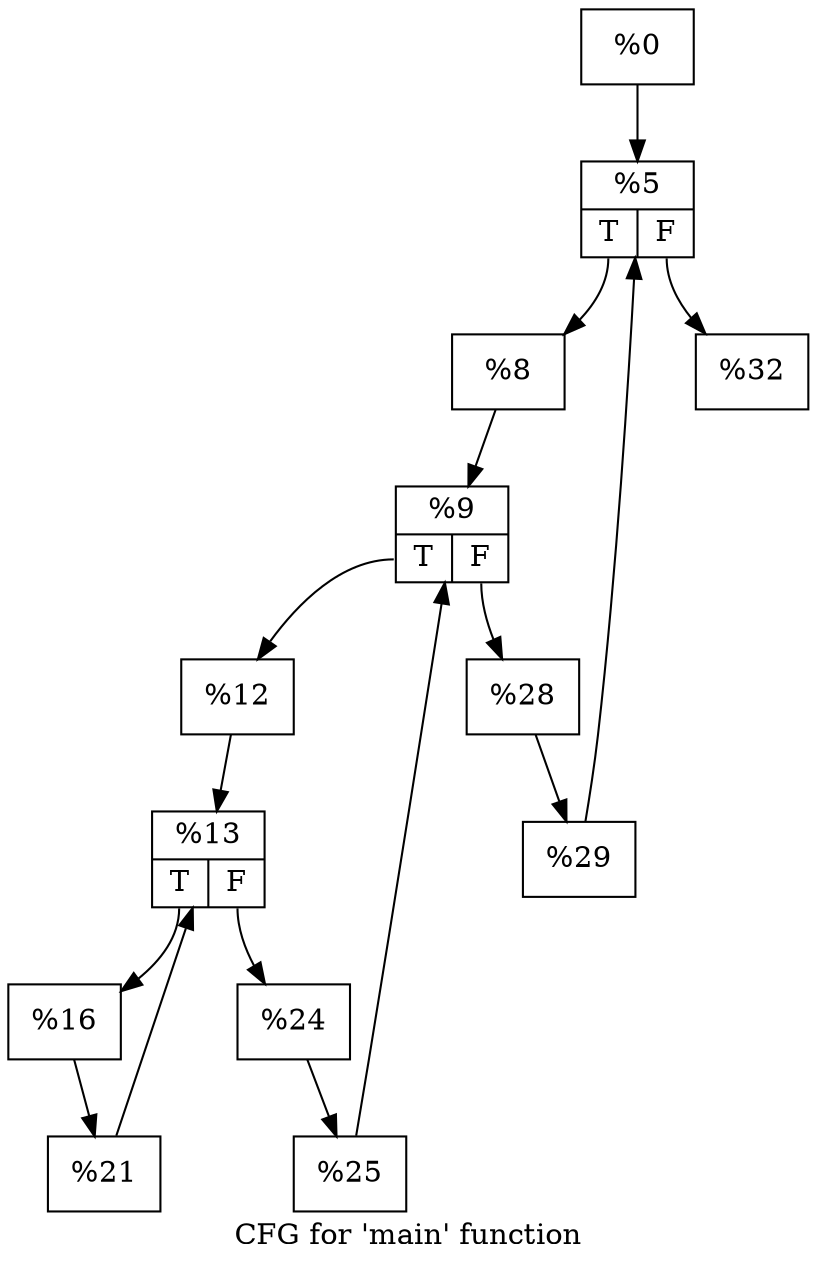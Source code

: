 digraph "CFG for 'main' function" {
	label="CFG for 'main' function";

	Node0xb72230 [shape=record,label="{%0}"];
	Node0xb72230 -> Node0xb72c20;
	Node0xb72c20 [shape=record,label="{%5|{<s0>T|<s1>F}}"];
	Node0xb72c20:s0 -> Node0xb72dd0;
	Node0xb72c20:s1 -> Node0xb72e20;
	Node0xb72dd0 [shape=record,label="{%8}"];
	Node0xb72dd0 -> Node0xb72ad0;
	Node0xb72ad0 [shape=record,label="{%9|{<s0>T|<s1>F}}"];
	Node0xb72ad0:s0 -> Node0xb73090;
	Node0xb72ad0:s1 -> Node0xb730e0;
	Node0xb73090 [shape=record,label="{%12}"];
	Node0xb73090 -> Node0xb731f0;
	Node0xb731f0 [shape=record,label="{%13|{<s0>T|<s1>F}}"];
	Node0xb731f0:s0 -> Node0xb733a0;
	Node0xb731f0:s1 -> Node0xb733f0;
	Node0xb733a0 [shape=record,label="{%16}"];
	Node0xb733a0 -> Node0xb73a10;
	Node0xb73a10 [shape=record,label="{%21}"];
	Node0xb73a10 -> Node0xb731f0;
	Node0xb733f0 [shape=record,label="{%24}"];
	Node0xb733f0 -> Node0xb73c70;
	Node0xb73c70 [shape=record,label="{%25}"];
	Node0xb73c70 -> Node0xb72ad0;
	Node0xb730e0 [shape=record,label="{%28}"];
	Node0xb730e0 -> Node0xb73ed0;
	Node0xb73ed0 [shape=record,label="{%29}"];
	Node0xb73ed0 -> Node0xb72c20;
	Node0xb72e20 [shape=record,label="{%32}"];
}
